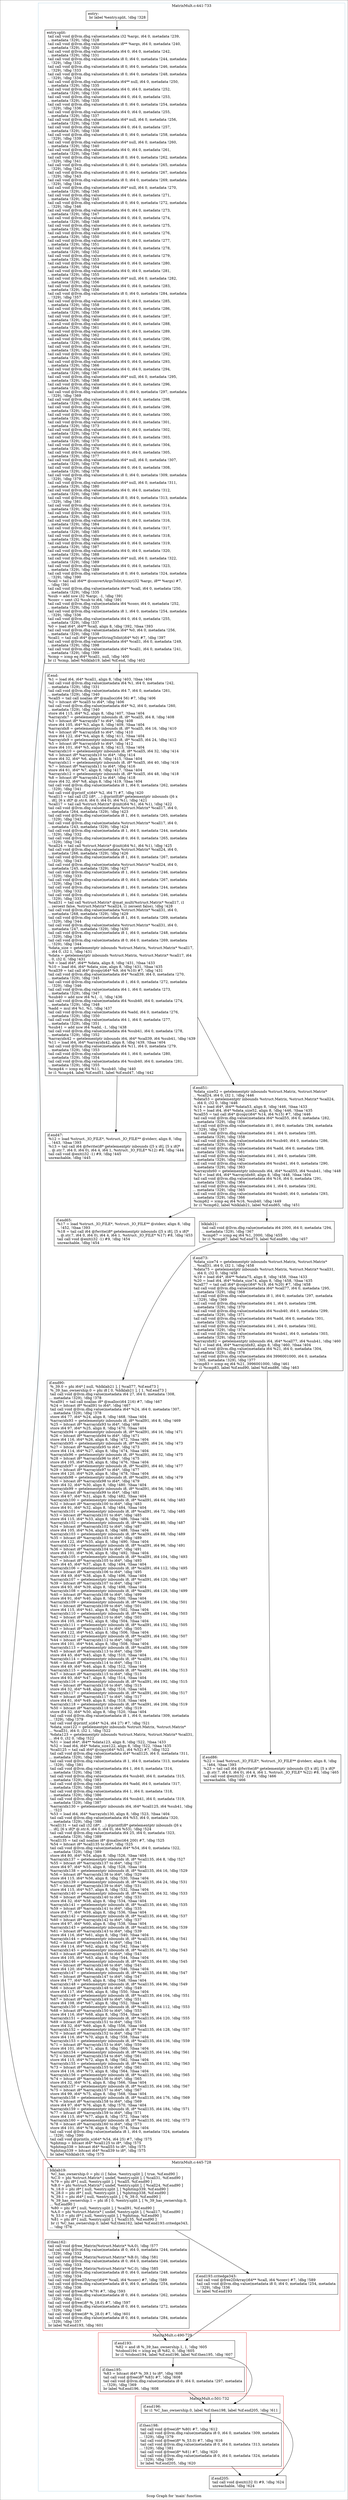 digraph "Scop Graph for 'main' function" {
	label="Scop Graph for 'main' function";

	Node0x9ac31d0 [shape=record,label="{entry:\l  br label %entry.split, !dbg !328\l}"];
	Node0x9ac31d0 -> Node0x9c5b670;
	Node0x9c5b670 [shape=record,label="{entry.split:                                      \l  tail call void @llvm.dbg.value(metadata i32 %argc, i64 0, metadata !239,\l... metadata !329), !dbg !328\l  tail call void @llvm.dbg.value(metadata i8** %args, i64 0, metadata !240,\l... metadata !329), !dbg !330\l  tail call void @llvm.dbg.value(metadata i64 0, i64 0, metadata !242,\l... metadata !329), !dbg !331\l  tail call void @llvm.dbg.value(metadata i8 0, i64 0, metadata !244, metadata\l... !329), !dbg !332\l  tail call void @llvm.dbg.value(metadata i8 0, i64 0, metadata !246, metadata\l... !329), !dbg !333\l  tail call void @llvm.dbg.value(metadata i8 0, i64 0, metadata !248, metadata\l... !329), !dbg !334\l  tail call void @llvm.dbg.value(metadata i64** null, i64 0, metadata !250,\l... metadata !329), !dbg !335\l  tail call void @llvm.dbg.value(metadata i64 0, i64 0, metadata !252,\l... metadata !329), !dbg !335\l  tail call void @llvm.dbg.value(metadata i64 0, i64 0, metadata !253,\l... metadata !329), !dbg !335\l  tail call void @llvm.dbg.value(metadata i8 0, i64 0, metadata !254, metadata\l... !329), !dbg !336\l  tail call void @llvm.dbg.value(metadata i64 0, i64 0, metadata !255,\l... metadata !329), !dbg !337\l  tail call void @llvm.dbg.value(metadata i64* null, i64 0, metadata !256,\l... metadata !329), !dbg !338\l  tail call void @llvm.dbg.value(metadata i64 0, i64 0, metadata !257,\l... metadata !329), !dbg !338\l  tail call void @llvm.dbg.value(metadata i8 0, i64 0, metadata !258, metadata\l... !329), !dbg !339\l  tail call void @llvm.dbg.value(metadata i64* null, i64 0, metadata !260,\l... metadata !329), !dbg !340\l  tail call void @llvm.dbg.value(metadata i64 0, i64 0, metadata !261,\l... metadata !329), !dbg !340\l  tail call void @llvm.dbg.value(metadata i8 0, i64 0, metadata !262, metadata\l... !329), !dbg !341\l  tail call void @llvm.dbg.value(metadata i8 0, i64 0, metadata !265, metadata\l... !329), !dbg !342\l  tail call void @llvm.dbg.value(metadata i8 0, i64 0, metadata !267, metadata\l... !329), !dbg !343\l  tail call void @llvm.dbg.value(metadata i8 0, i64 0, metadata !269, metadata\l... !329), !dbg !344\l  tail call void @llvm.dbg.value(metadata i64* null, i64 0, metadata !270,\l... metadata !329), !dbg !345\l  tail call void @llvm.dbg.value(metadata i64 0, i64 0, metadata !271,\l... metadata !329), !dbg !345\l  tail call void @llvm.dbg.value(metadata i8 0, i64 0, metadata !272, metadata\l... !329), !dbg !346\l  tail call void @llvm.dbg.value(metadata i64 0, i64 0, metadata !273,\l... metadata !329), !dbg !347\l  tail call void @llvm.dbg.value(metadata i64 0, i64 0, metadata !274,\l... metadata !329), !dbg !348\l  tail call void @llvm.dbg.value(metadata i64 0, i64 0, metadata !275,\l... metadata !329), !dbg !349\l  tail call void @llvm.dbg.value(metadata i64 0, i64 0, metadata !276,\l... metadata !329), !dbg !350\l  tail call void @llvm.dbg.value(metadata i64 0, i64 0, metadata !277,\l... metadata !329), !dbg !351\l  tail call void @llvm.dbg.value(metadata i64 0, i64 0, metadata !278,\l... metadata !329), !dbg !352\l  tail call void @llvm.dbg.value(metadata i64 0, i64 0, metadata !279,\l... metadata !329), !dbg !353\l  tail call void @llvm.dbg.value(metadata i64 0, i64 0, metadata !280,\l... metadata !329), !dbg !354\l  tail call void @llvm.dbg.value(metadata i64 0, i64 0, metadata !281,\l... metadata !329), !dbg !355\l  tail call void @llvm.dbg.value(metadata i64* null, i64 0, metadata !282,\l... metadata !329), !dbg !356\l  tail call void @llvm.dbg.value(metadata i64 0, i64 0, metadata !283,\l... metadata !329), !dbg !356\l  tail call void @llvm.dbg.value(metadata i8 0, i64 0, metadata !284, metadata\l... !329), !dbg !357\l  tail call void @llvm.dbg.value(metadata i64 0, i64 0, metadata !285,\l... metadata !329), !dbg !358\l  tail call void @llvm.dbg.value(metadata i64 0, i64 0, metadata !286,\l... metadata !329), !dbg !359\l  tail call void @llvm.dbg.value(metadata i64 0, i64 0, metadata !287,\l... metadata !329), !dbg !360\l  tail call void @llvm.dbg.value(metadata i64 0, i64 0, metadata !288,\l... metadata !329), !dbg !361\l  tail call void @llvm.dbg.value(metadata i64 0, i64 0, metadata !289,\l... metadata !329), !dbg !362\l  tail call void @llvm.dbg.value(metadata i64 0, i64 0, metadata !290,\l... metadata !329), !dbg !363\l  tail call void @llvm.dbg.value(metadata i64 0, i64 0, metadata !291,\l... metadata !329), !dbg !364\l  tail call void @llvm.dbg.value(metadata i64 0, i64 0, metadata !292,\l... metadata !329), !dbg !365\l  tail call void @llvm.dbg.value(metadata i64 0, i64 0, metadata !293,\l... metadata !329), !dbg !366\l  tail call void @llvm.dbg.value(metadata i64 0, i64 0, metadata !294,\l... metadata !329), !dbg !367\l  tail call void @llvm.dbg.value(metadata i64* null, i64 0, metadata !295,\l... metadata !329), !dbg !368\l  tail call void @llvm.dbg.value(metadata i64 0, i64 0, metadata !296,\l... metadata !329), !dbg !368\l  tail call void @llvm.dbg.value(metadata i8 0, i64 0, metadata !297, metadata\l... !329), !dbg !369\l  tail call void @llvm.dbg.value(metadata i64 0, i64 0, metadata !298,\l... metadata !329), !dbg !370\l  tail call void @llvm.dbg.value(metadata i64 0, i64 0, metadata !299,\l... metadata !329), !dbg !371\l  tail call void @llvm.dbg.value(metadata i64 0, i64 0, metadata !300,\l... metadata !329), !dbg !372\l  tail call void @llvm.dbg.value(metadata i64 0, i64 0, metadata !301,\l... metadata !329), !dbg !373\l  tail call void @llvm.dbg.value(metadata i64 0, i64 0, metadata !302,\l... metadata !329), !dbg !374\l  tail call void @llvm.dbg.value(metadata i64 0, i64 0, metadata !303,\l... metadata !329), !dbg !375\l  tail call void @llvm.dbg.value(metadata i64 0, i64 0, metadata !304,\l... metadata !329), !dbg !376\l  tail call void @llvm.dbg.value(metadata i64 0, i64 0, metadata !305,\l... metadata !329), !dbg !377\l  tail call void @llvm.dbg.value(metadata i64* null, i64 0, metadata !307,\l... metadata !329), !dbg !378\l  tail call void @llvm.dbg.value(metadata i64 0, i64 0, metadata !308,\l... metadata !329), !dbg !378\l  tail call void @llvm.dbg.value(metadata i8 0, i64 0, metadata !309, metadata\l... !329), !dbg !379\l  tail call void @llvm.dbg.value(metadata i64* null, i64 0, metadata !311,\l... metadata !329), !dbg !380\l  tail call void @llvm.dbg.value(metadata i64 0, i64 0, metadata !312,\l... metadata !329), !dbg !380\l  tail call void @llvm.dbg.value(metadata i8 0, i64 0, metadata !313, metadata\l... !329), !dbg !381\l  tail call void @llvm.dbg.value(metadata i64 0, i64 0, metadata !314,\l... metadata !329), !dbg !382\l  tail call void @llvm.dbg.value(metadata i64 0, i64 0, metadata !315,\l... metadata !329), !dbg !383\l  tail call void @llvm.dbg.value(metadata i64 0, i64 0, metadata !316,\l... metadata !329), !dbg !384\l  tail call void @llvm.dbg.value(metadata i64 0, i64 0, metadata !317,\l... metadata !329), !dbg !385\l  tail call void @llvm.dbg.value(metadata i64 0, i64 0, metadata !318,\l... metadata !329), !dbg !386\l  tail call void @llvm.dbg.value(metadata i64 0, i64 0, metadata !319,\l... metadata !329), !dbg !387\l  tail call void @llvm.dbg.value(metadata i64 0, i64 0, metadata !320,\l... metadata !329), !dbg !388\l  tail call void @llvm.dbg.value(metadata i64* null, i64 0, metadata !322,\l... metadata !329), !dbg !389\l  tail call void @llvm.dbg.value(metadata i64 0, i64 0, metadata !323,\l... metadata !329), !dbg !389\l  tail call void @llvm.dbg.value(metadata i8 0, i64 0, metadata !324, metadata\l... !329), !dbg !390\l  %call = tail call i64** @convertArgsToIntArray(i32 %argc, i8** %args) #7,\l... !dbg !391\l  tail call void @llvm.dbg.value(metadata i64** %call, i64 0, metadata !250,\l... metadata !329), !dbg !335\l  %sub = add nsw i32 %argc, -1, !dbg !391\l  %conv = sext i32 %sub to i64, !dbg !391\l  tail call void @llvm.dbg.value(metadata i64 %conv, i64 0, metadata !252,\l... metadata !329), !dbg !335\l  tail call void @llvm.dbg.value(metadata i8 1, i64 0, metadata !254, metadata\l... !329), !dbg !336\l  tail call void @llvm.dbg.value(metadata i64 0, i64 0, metadata !255,\l... metadata !329), !dbg !337\l  %0 = load i64*, i64** %call, align 8, !dbg !392, !tbaa !393\l  tail call void @llvm.dbg.value(metadata i64* %0, i64 0, metadata !256,\l... metadata !329), !dbg !338\l  %call1 = tail call i64* @parseStringToInt(i64* %0) #7, !dbg !397\l  tail call void @llvm.dbg.value(metadata i64* %call1, i64 0, metadata !249,\l... metadata !329), !dbg !398\l  tail call void @llvm.dbg.value(metadata i64* %call1, i64 0, metadata !241,\l... metadata !329), !dbg !399\l  %cmp = icmp eq i64* %call1, null, !dbg !400\l  br i1 %cmp, label %blklab19, label %if.end, !dbg !402\l}"];
	Node0x9c5b670 -> Node0x9ae7750;
	Node0x9c5b670 -> Node0x9b1fb00;
	Node0x9ae7750 [shape=record,label="{blklab19:                                         \l  %C_has_ownership.0 = phi i1 [ false, %entry.split ], [ true, %if.end90 ]\l  %C.0 = phi %struct.Matrix* [ undef, %entry.split ], [ %call31, %if.end90 ]\l  %79 = phi i8* [ null, %entry.split ], [ %call5, %if.end90 ]\l  %B.0 = phi %struct.Matrix* [ undef, %entry.split ], [ %call24, %if.end90 ]\l  %_18.0 = phi i8* [ null, %entry.split ], [ %phitmp339, %if.end90 ]\l  %_28.0 = phi i8* [ null, %entry.split ], [ %phitmp338, %if.end90 ]\l  %_39.1 = phi i64* [ null, %entry.split ], [ %_39.0, %if.end90 ]\l  %_39_has_ownership.1 = phi i8 [ 0, %entry.split ], [ %_39_has_ownership.0,\l... %if.end90 ]\l  %80 = phi i8* [ null, %entry.split ], [ %call91, %if.end90 ]\l  %A.0 = phi %struct.Matrix* [ undef, %entry.split ], [ %call17, %if.end90 ]\l  %_53.0 = phi i8* [ null, %entry.split ], [ %phitmp, %if.end90 ]\l  %81 = phi i8* [ null, %entry.split ], [ %call135, %if.end90 ]\l  br i1 %C_has_ownership.0, label %if.then162, label %if.end193.critedge343,\l... !dbg !576\l}"];
	Node0x9ae7750 -> Node0x9b5d510;
	Node0x9ae7750 -> Node0x9abfd80;
	Node0x9b5d510 [shape=record,label="{if.then162:                                       \l  tail call void @free_Matrix(%struct.Matrix* %A.0), !dbg !577\l  tail call void @llvm.dbg.value(metadata i8 0, i64 0, metadata !244, metadata\l... !329), !dbg !332\l  tail call void @free_Matrix(%struct.Matrix* %B.0), !dbg !581\l  tail call void @llvm.dbg.value(metadata i8 0, i64 0, metadata !246, metadata\l... !329), !dbg !333\l  tail call void @free_Matrix(%struct.Matrix* %C.0), !dbg !585\l  tail call void @llvm.dbg.value(metadata i8 0, i64 0, metadata !248, metadata\l... !329), !dbg !334\l  tail call void @free2DArray(i64** %call, i64 %conv) #7, !dbg !589\l  tail call void @llvm.dbg.value(metadata i8 0, i64 0, metadata !254, metadata\l... !329), !dbg !336\l  tail call void @free(i8* %79) #7, !dbg !593\l  tail call void @llvm.dbg.value(metadata i8 0, i64 0, metadata !262, metadata\l... !329), !dbg !341\l  tail call void @free(i8* %_18.0) #7, !dbg !597\l  tail call void @llvm.dbg.value(metadata i8 0, i64 0, metadata !272, metadata\l... !329), !dbg !346\l  tail call void @free(i8* %_28.0) #7, !dbg !601\l  tail call void @llvm.dbg.value(metadata i8 0, i64 0, metadata !284, metadata\l... !329), !dbg !357\l  br label %if.end193, !dbg !601\l}"];
	Node0x9b5d510 -> Node0x9af2bb0;
	Node0x9af2bb0 [shape=record,label="{if.end193:                                        \l  %82 = and i8 %_39_has_ownership.1, 1, !dbg !605\l  %tobool194 = icmp eq i8 %82, 0, !dbg !605\l  br i1 %tobool194, label %if.end196, label %if.then195, !dbg !607\l}"];
	Node0x9af2bb0 -> Node0x9accd80;
	Node0x9af2bb0 -> Node0x9b7c270;
	Node0x9accd80 [shape=record,label="{if.end196:                                        \l  br i1 %C_has_ownership.0, label %if.then198, label %if.end205, !dbg !611\l}"];
	Node0x9accd80 -> Node0x9ab5f70;
	Node0x9accd80 -> Node0x9aa5db0;
	Node0x9ab5f70 [shape=record,label="{if.then198:                                       \l  tail call void @free(i8* %80) #7, !dbg !612\l  tail call void @llvm.dbg.value(metadata i8 0, i64 0, metadata !309, metadata\l... !329), !dbg !379\l  tail call void @free(i8* %_53.0) #7, !dbg !616\l  tail call void @llvm.dbg.value(metadata i8 0, i64 0, metadata !313, metadata\l... !329), !dbg !381\l  tail call void @free(i8* %81) #7, !dbg !620\l  tail call void @llvm.dbg.value(metadata i8 0, i64 0, metadata !324, metadata\l... !329), !dbg !390\l  br label %if.end205, !dbg !620\l}"];
	Node0x9ab5f70 -> Node0x9aa5db0;
	Node0x9aa5db0 [shape=record,label="{if.end205:                                        \l  tail call void @exit(i32 0) #9, !dbg !624\l  unreachable, !dbg !624\l}"];
	Node0x9b7c270 [shape=record,label="{if.then195:                                       \l  %83 = bitcast i64* %_39.1 to i8*, !dbg !608\l  tail call void @free(i8* %83) #7, !dbg !608\l  tail call void @llvm.dbg.value(metadata i8 0, i64 0, metadata !297, metadata\l... !329), !dbg !369\l  br label %if.end196, !dbg !608\l}"];
	Node0x9b7c270 -> Node0x9accd80;
	Node0x9abfd80 [shape=record,label="{if.end193.critedge343:                            \l  tail call void @free2DArray(i64** %call, i64 %conv) #7, !dbg !589\l  tail call void @llvm.dbg.value(metadata i8 0, i64 0, metadata !254, metadata\l... !329), !dbg !336\l  br label %if.end193\l}"];
	Node0x9abfd80 -> Node0x9af2bb0;
	Node0x9b1fb00 [shape=record,label="{if.end:                                           \l  %1 = load i64, i64* %call1, align 8, !dbg !403, !tbaa !404\l  tail call void @llvm.dbg.value(metadata i64 %1, i64 0, metadata !242,\l... metadata !329), !dbg !331\l  tail call void @llvm.dbg.value(metadata i64 7, i64 0, metadata !261,\l... metadata !329), !dbg !340\l  %call5 = tail call noalias i8* @malloc(i64 56) #7, !dbg !406\l  %2 = bitcast i8* %call5 to i64*, !dbg !406\l  tail call void @llvm.dbg.value(metadata i64* %2, i64 0, metadata !260,\l... metadata !329), !dbg !340\l  store i64 115, i64* %2, align 8, !dbg !407, !tbaa !404\l  %arrayidx7 = getelementptr inbounds i8, i8* %call5, i64 8, !dbg !408\l  %3 = bitcast i8* %arrayidx7 to i64*, !dbg !408\l  store i64 105, i64* %3, align 8, !dbg !409, !tbaa !404\l  %arrayidx8 = getelementptr inbounds i8, i8* %call5, i64 16, !dbg !410\l  %4 = bitcast i8* %arrayidx8 to i64*, !dbg !410\l  store i64 122, i64* %4, align 8, !dbg !411, !tbaa !404\l  %arrayidx9 = getelementptr inbounds i8, i8* %call5, i64 24, !dbg !412\l  %5 = bitcast i8* %arrayidx9 to i64*, !dbg !412\l  store i64 101, i64* %5, align 8, !dbg !413, !tbaa !404\l  %arrayidx10 = getelementptr inbounds i8, i8* %call5, i64 32, !dbg !414\l  %6 = bitcast i8* %arrayidx10 to i64*, !dbg !414\l  store i64 32, i64* %6, align 8, !dbg !415, !tbaa !404\l  %arrayidx11 = getelementptr inbounds i8, i8* %call5, i64 40, !dbg !416\l  %7 = bitcast i8* %arrayidx11 to i64*, !dbg !416\l  store i64 61, i64* %7, align 8, !dbg !417, !tbaa !404\l  %arrayidx12 = getelementptr inbounds i8, i8* %call5, i64 48, !dbg !418\l  %8 = bitcast i8* %arrayidx12 to i64*, !dbg !418\l  store i64 32, i64* %8, align 8, !dbg !419, !tbaa !404\l  tail call void @llvm.dbg.value(metadata i8 1, i64 0, metadata !262, metadata\l... !329), !dbg !341\l  tail call void @printf_s(i64* %2, i64 7) #7, !dbg !420\l  %call13 = tail call i32 (i8*, ...) @printf(i8* getelementptr inbounds ([6 x\l... i8], [6 x i8]* @.str.6, i64 0, i64 0), i64 %1), !dbg !421\l  %call17 = tail call %struct.Matrix* @init(i64 %1, i64 %1), !dbg !422\l  tail call void @llvm.dbg.value(metadata %struct.Matrix* %call17, i64 0,\l... metadata !264, metadata !329), !dbg !423\l  tail call void @llvm.dbg.value(metadata i8 1, i64 0, metadata !265, metadata\l... !329), !dbg !342\l  tail call void @llvm.dbg.value(metadata %struct.Matrix* %call17, i64 0,\l... metadata !243, metadata !329), !dbg !424\l  tail call void @llvm.dbg.value(metadata i8 1, i64 0, metadata !244, metadata\l... !329), !dbg !332\l  tail call void @llvm.dbg.value(metadata i8 0, i64 0, metadata !265, metadata\l... !329), !dbg !342\l  %call24 = tail call %struct.Matrix* @init(i64 %1, i64 %1), !dbg !425\l  tail call void @llvm.dbg.value(metadata %struct.Matrix* %call24, i64 0,\l... metadata !266, metadata !329), !dbg !426\l  tail call void @llvm.dbg.value(metadata i8 1, i64 0, metadata !267, metadata\l... !329), !dbg !343\l  tail call void @llvm.dbg.value(metadata %struct.Matrix* %call24, i64 0,\l... metadata !245, metadata !329), !dbg !427\l  tail call void @llvm.dbg.value(metadata i8 1, i64 0, metadata !246, metadata\l... !329), !dbg !333\l  tail call void @llvm.dbg.value(metadata i8 0, i64 0, metadata !267, metadata\l... !329), !dbg !343\l  tail call void @llvm.dbg.value(metadata i8 1, i64 0, metadata !244, metadata\l... !329), !dbg !332\l  tail call void @llvm.dbg.value(metadata i8 1, i64 0, metadata !246, metadata\l... !329), !dbg !333\l  %call31 = tail call %struct.Matrix* @mat_mult(%struct.Matrix* %call17, i1\l... zeroext false, %struct.Matrix* %call24, i1 zeroext false), !dbg !428\l  tail call void @llvm.dbg.value(metadata %struct.Matrix* %call31, i64 0,\l... metadata !268, metadata !329), !dbg !429\l  tail call void @llvm.dbg.value(metadata i8 1, i64 0, metadata !269, metadata\l... !329), !dbg !344\l  tail call void @llvm.dbg.value(metadata %struct.Matrix* %call31, i64 0,\l... metadata !247, metadata !329), !dbg !430\l  tail call void @llvm.dbg.value(metadata i8 1, i64 0, metadata !248, metadata\l... !329), !dbg !334\l  tail call void @llvm.dbg.value(metadata i8 0, i64 0, metadata !269, metadata\l... !329), !dbg !344\l  %data_size = getelementptr inbounds %struct.Matrix, %struct.Matrix* %call17,\l... i64 0, i32 1, !dbg !431\l  %data = getelementptr inbounds %struct.Matrix, %struct.Matrix* %call17, i64\l... 0, i32 0, !dbg !431\l  %9 = load i64*, i64** %data, align 8, !dbg !431, !tbaa !433\l  %10 = load i64, i64* %data_size, align 8, !dbg !431, !tbaa !435\l  %call39 = tail call i64* @copy(i64* %9, i64 %10) #7, !dbg !431\l  tail call void @llvm.dbg.value(metadata i64* %call39, i64 0, metadata !270,\l... metadata !329), !dbg !345\l  tail call void @llvm.dbg.value(metadata i8 1, i64 0, metadata !272, metadata\l... !329), !dbg !346\l  tail call void @llvm.dbg.value(metadata i64 1, i64 0, metadata !273,\l... metadata !329), !dbg !347\l  %sub40 = add nsw i64 %1, -1, !dbg !436\l  tail call void @llvm.dbg.value(metadata i64 %sub40, i64 0, metadata !274,\l... metadata !329), !dbg !348\l  %add = mul i64 %1, %1, !dbg !437\l  tail call void @llvm.dbg.value(metadata i64 %add, i64 0, metadata !276,\l... metadata !329), !dbg !350\l  tail call void @llvm.dbg.value(metadata i64 1, i64 0, metadata !277,\l... metadata !329), !dbg !351\l  %sub41 = add nsw i64 %add, -1, !dbg !438\l  tail call void @llvm.dbg.value(metadata i64 %sub41, i64 0, metadata !278,\l... metadata !329), !dbg !352\l  %arrayidx42 = getelementptr inbounds i64, i64* %call39, i64 %sub41, !dbg !439\l  %11 = load i64, i64* %arrayidx42, align 8, !dbg !439, !tbaa !404\l  tail call void @llvm.dbg.value(metadata i64 %11, i64 0, metadata !279,\l... metadata !329), !dbg !353\l  tail call void @llvm.dbg.value(metadata i64 1, i64 0, metadata !280,\l... metadata !329), !dbg !354\l  tail call void @llvm.dbg.value(metadata i64 %sub40, i64 0, metadata !281,\l... metadata !329), !dbg !355\l  %cmp44 = icmp eq i64 %11, %sub40, !dbg !440\l  br i1 %cmp44, label %if.end51, label %if.end47, !dbg !442\l}"];
	Node0x9b1fb00 -> Node0x9acfbc0;
	Node0x9b1fb00 -> Node0x9c10080;
	Node0x9acfbc0 [shape=record,label="{if.end51:                                         \l  %data_size52 = getelementptr inbounds %struct.Matrix, %struct.Matrix*\l... %call24, i64 0, i32 1, !dbg !446\l  %data53 = getelementptr inbounds %struct.Matrix, %struct.Matrix* %call24,\l... i64 0, i32 0, !dbg !446\l  %14 = load i64*, i64** %data53, align 8, !dbg !446, !tbaa !433\l  %15 = load i64, i64* %data_size52, align 8, !dbg !446, !tbaa !435\l  %call55 = tail call i64* @copy(i64* %14, i64 %15) #7, !dbg !446\l  tail call void @llvm.dbg.value(metadata i64* %call55, i64 0, metadata !282,\l... metadata !329), !dbg !356\l  tail call void @llvm.dbg.value(metadata i8 1, i64 0, metadata !284, metadata\l... !329), !dbg !357\l  tail call void @llvm.dbg.value(metadata i64 1, i64 0, metadata !285,\l... metadata !329), !dbg !358\l  tail call void @llvm.dbg.value(metadata i64 %sub40, i64 0, metadata !286,\l... metadata !329), !dbg !359\l  tail call void @llvm.dbg.value(metadata i64 %add, i64 0, metadata !288,\l... metadata !329), !dbg !361\l  tail call void @llvm.dbg.value(metadata i64 1, i64 0, metadata !289,\l... metadata !329), !dbg !362\l  tail call void @llvm.dbg.value(metadata i64 %sub41, i64 0, metadata !290,\l... metadata !329), !dbg !363\l  %arrayidx60 = getelementptr inbounds i64, i64* %call55, i64 %sub41, !dbg !448\l  %16 = load i64, i64* %arrayidx60, align 8, !dbg !448, !tbaa !404\l  tail call void @llvm.dbg.value(metadata i64 %16, i64 0, metadata !291,\l... metadata !329), !dbg !364\l  tail call void @llvm.dbg.value(metadata i64 1, i64 0, metadata !292,\l... metadata !329), !dbg !365\l  tail call void @llvm.dbg.value(metadata i64 %sub40, i64 0, metadata !293,\l... metadata !329), !dbg !366\l  %cmp62 = icmp eq i64 %16, %sub40, !dbg !449\l  br i1 %cmp62, label %blklab21, label %if.end65, !dbg !451\l}"];
	Node0x9acfbc0 -> Node0x9b1bda0;
	Node0x9acfbc0 -> Node0x9b01f90;
	Node0x9b1bda0 [shape=record,label="{blklab21:                                         \l  tail call void @llvm.dbg.value(metadata i64 2000, i64 0, metadata !294,\l... metadata !329), !dbg !367\l  %cmp67 = icmp eq i64 %1, 2000, !dbg !455\l  br i1 %cmp67, label %if.end73, label %if.end90, !dbg !457\l}"];
	Node0x9b1bda0 -> Node0x9ad0d50;
	Node0x9b1bda0 -> Node0x9aca630;
	Node0x9ad0d50 [shape=record,label="{if.end73:                                         \l  %data_size74 = getelementptr inbounds %struct.Matrix, %struct.Matrix*\l... %call31, i64 0, i32 1, !dbg !458\l  %data75 = getelementptr inbounds %struct.Matrix, %struct.Matrix* %call31,\l... i64 0, i32 0, !dbg !458\l  %19 = load i64*, i64** %data75, align 8, !dbg !458, !tbaa !433\l  %20 = load i64, i64* %data_size74, align 8, !dbg !458, !tbaa !435\l  %call77 = tail call i64* @copy(i64* %19, i64 %20) #7, !dbg !458\l  tail call void @llvm.dbg.value(metadata i64* %call77, i64 0, metadata !295,\l... metadata !329), !dbg !368\l  tail call void @llvm.dbg.value(metadata i8 1, i64 0, metadata !297, metadata\l... !329), !dbg !369\l  tail call void @llvm.dbg.value(metadata i64 1, i64 0, metadata !298,\l... metadata !329), !dbg !370\l  tail call void @llvm.dbg.value(metadata i64 %sub40, i64 0, metadata !299,\l... metadata !329), !dbg !371\l  tail call void @llvm.dbg.value(metadata i64 %add, i64 0, metadata !301,\l... metadata !329), !dbg !373\l  tail call void @llvm.dbg.value(metadata i64 1, i64 0, metadata !302,\l... metadata !329), !dbg !374\l  tail call void @llvm.dbg.value(metadata i64 %sub41, i64 0, metadata !303,\l... metadata !329), !dbg !375\l  %arrayidx82 = getelementptr inbounds i64, i64* %call77, i64 %sub41, !dbg !460\l  %21 = load i64, i64* %arrayidx82, align 8, !dbg !460, !tbaa !404\l  tail call void @llvm.dbg.value(metadata i64 %21, i64 0, metadata !304,\l... metadata !329), !dbg !376\l  tail call void @llvm.dbg.value(metadata i64 3996001000, i64 0, metadata\l... !305, metadata !329), !dbg !377\l  %cmp83 = icmp eq i64 %21, 3996001000, !dbg !461\l  br i1 %cmp83, label %if.end90, label %if.end86, !dbg !463\l}"];
	Node0x9ad0d50 -> Node0x9aca630;
	Node0x9ad0d50 -> Node0x9b81c20;
	Node0x9aca630 [shape=record,label="{if.end90:                                         \l  %_39.0 = phi i64* [ null, %blklab21 ], [ %call77, %if.end73 ]\l  %_39_has_ownership.0 = phi i8 [ 0, %blklab21 ], [ 1, %if.end73 ]\l  tail call void @llvm.dbg.value(metadata i64 27, i64 0, metadata !308,\l... metadata !329), !dbg !378\l  %call91 = tail call noalias i8* @malloc(i64 216) #7, !dbg !467\l  %24 = bitcast i8* %call91 to i64*, !dbg !467\l  tail call void @llvm.dbg.value(metadata i64* %24, i64 0, metadata !307,\l... metadata !329), !dbg !378\l  store i64 77, i64* %24, align 8, !dbg !468, !tbaa !404\l  %arrayidx93 = getelementptr inbounds i8, i8* %call91, i64 8, !dbg !469\l  %25 = bitcast i8* %arrayidx93 to i64*, !dbg !469\l  store i64 97, i64* %25, align 8, !dbg !470, !tbaa !404\l  %arrayidx94 = getelementptr inbounds i8, i8* %call91, i64 16, !dbg !471\l  %26 = bitcast i8* %arrayidx94 to i64*, !dbg !471\l  store i64 116, i64* %26, align 8, !dbg !472, !tbaa !404\l  %arrayidx95 = getelementptr inbounds i8, i8* %call91, i64 24, !dbg !473\l  %27 = bitcast i8* %arrayidx95 to i64*, !dbg !473\l  store i64 114, i64* %27, align 8, !dbg !474, !tbaa !404\l  %arrayidx96 = getelementptr inbounds i8, i8* %call91, i64 32, !dbg !475\l  %28 = bitcast i8* %arrayidx96 to i64*, !dbg !475\l  store i64 105, i64* %28, align 8, !dbg !476, !tbaa !404\l  %arrayidx97 = getelementptr inbounds i8, i8* %call91, i64 40, !dbg !477\l  %29 = bitcast i8* %arrayidx97 to i64*, !dbg !477\l  store i64 120, i64* %29, align 8, !dbg !478, !tbaa !404\l  %arrayidx98 = getelementptr inbounds i8, i8* %call91, i64 48, !dbg !479\l  %30 = bitcast i8* %arrayidx98 to i64*, !dbg !479\l  store i64 32, i64* %30, align 8, !dbg !480, !tbaa !404\l  %arrayidx99 = getelementptr inbounds i8, i8* %call91, i64 56, !dbg !481\l  %31 = bitcast i8* %arrayidx99 to i64*, !dbg !481\l  store i64 67, i64* %31, align 8, !dbg !482, !tbaa !404\l  %arrayidx100 = getelementptr inbounds i8, i8* %call91, i64 64, !dbg !483\l  %32 = bitcast i8* %arrayidx100 to i64*, !dbg !483\l  store i64 91, i64* %32, align 8, !dbg !484, !tbaa !404\l  %arrayidx101 = getelementptr inbounds i8, i8* %call91, i64 72, !dbg !485\l  %33 = bitcast i8* %arrayidx101 to i64*, !dbg !485\l  store i64 115, i64* %33, align 8, !dbg !486, !tbaa !404\l  %arrayidx102 = getelementptr inbounds i8, i8* %call91, i64 80, !dbg !487\l  %34 = bitcast i8* %arrayidx102 to i64*, !dbg !487\l  store i64 105, i64* %34, align 8, !dbg !488, !tbaa !404\l  %arrayidx103 = getelementptr inbounds i8, i8* %call91, i64 88, !dbg !489\l  %35 = bitcast i8* %arrayidx103 to i64*, !dbg !489\l  store i64 122, i64* %35, align 8, !dbg !490, !tbaa !404\l  %arrayidx104 = getelementptr inbounds i8, i8* %call91, i64 96, !dbg !491\l  %36 = bitcast i8* %arrayidx104 to i64*, !dbg !491\l  store i64 101, i64* %36, align 8, !dbg !492, !tbaa !404\l  %arrayidx105 = getelementptr inbounds i8, i8* %call91, i64 104, !dbg !493\l  %37 = bitcast i8* %arrayidx105 to i64*, !dbg !493\l  store i64 45, i64* %37, align 8, !dbg !494, !tbaa !404\l  %arrayidx106 = getelementptr inbounds i8, i8* %call91, i64 112, !dbg !495\l  %38 = bitcast i8* %arrayidx106 to i64*, !dbg !495\l  store i64 49, i64* %38, align 8, !dbg !496, !tbaa !404\l  %arrayidx107 = getelementptr inbounds i8, i8* %call91, i64 120, !dbg !497\l  %39 = bitcast i8* %arrayidx107 to i64*, !dbg !497\l  store i64 93, i64* %39, align 8, !dbg !498, !tbaa !404\l  %arrayidx108 = getelementptr inbounds i8, i8* %call91, i64 128, !dbg !499\l  %40 = bitcast i8* %arrayidx108 to i64*, !dbg !499\l  store i64 91, i64* %40, align 8, !dbg !500, !tbaa !404\l  %arrayidx109 = getelementptr inbounds i8, i8* %call91, i64 136, !dbg !501\l  %41 = bitcast i8* %arrayidx109 to i64*, !dbg !501\l  store i64 115, i64* %41, align 8, !dbg !502, !tbaa !404\l  %arrayidx110 = getelementptr inbounds i8, i8* %call91, i64 144, !dbg !503\l  %42 = bitcast i8* %arrayidx110 to i64*, !dbg !503\l  store i64 105, i64* %42, align 8, !dbg !504, !tbaa !404\l  %arrayidx111 = getelementptr inbounds i8, i8* %call91, i64 152, !dbg !505\l  %43 = bitcast i8* %arrayidx111 to i64*, !dbg !505\l  store i64 122, i64* %43, align 8, !dbg !506, !tbaa !404\l  %arrayidx112 = getelementptr inbounds i8, i8* %call91, i64 160, !dbg !507\l  %44 = bitcast i8* %arrayidx112 to i64*, !dbg !507\l  store i64 101, i64* %44, align 8, !dbg !508, !tbaa !404\l  %arrayidx113 = getelementptr inbounds i8, i8* %call91, i64 168, !dbg !509\l  %45 = bitcast i8* %arrayidx113 to i64*, !dbg !509\l  store i64 45, i64* %45, align 8, !dbg !510, !tbaa !404\l  %arrayidx114 = getelementptr inbounds i8, i8* %call91, i64 176, !dbg !511\l  %46 = bitcast i8* %arrayidx114 to i64*, !dbg !511\l  store i64 49, i64* %46, align 8, !dbg !512, !tbaa !404\l  %arrayidx115 = getelementptr inbounds i8, i8* %call91, i64 184, !dbg !513\l  %47 = bitcast i8* %arrayidx115 to i64*, !dbg !513\l  store i64 93, i64* %47, align 8, !dbg !514, !tbaa !404\l  %arrayidx116 = getelementptr inbounds i8, i8* %call91, i64 192, !dbg !515\l  %48 = bitcast i8* %arrayidx116 to i64*, !dbg !515\l  store i64 32, i64* %48, align 8, !dbg !516, !tbaa !404\l  %arrayidx117 = getelementptr inbounds i8, i8* %call91, i64 200, !dbg !517\l  %49 = bitcast i8* %arrayidx117 to i64*, !dbg !517\l  store i64 61, i64* %49, align 8, !dbg !518, !tbaa !404\l  %arrayidx118 = getelementptr inbounds i8, i8* %call91, i64 208, !dbg !519\l  %50 = bitcast i8* %arrayidx118 to i64*, !dbg !519\l  store i64 32, i64* %50, align 8, !dbg !520, !tbaa !404\l  tail call void @llvm.dbg.value(metadata i8 1, i64 0, metadata !309, metadata\l... !329), !dbg !379\l  tail call void @printf_s(i64* %24, i64 27) #7, !dbg !521\l  %data_size122 = getelementptr inbounds %struct.Matrix, %struct.Matrix*\l... %call31, i64 0, i32 1, !dbg !522\l  %data123 = getelementptr inbounds %struct.Matrix, %struct.Matrix* %call31,\l... i64 0, i32 0, !dbg !522\l  %51 = load i64*, i64** %data123, align 8, !dbg !522, !tbaa !433\l  %52 = load i64, i64* %data_size122, align 8, !dbg !522, !tbaa !435\l  %call125 = tail call i64* @copy(i64* %51, i64 %52) #7, !dbg !522\l  tail call void @llvm.dbg.value(metadata i64* %call125, i64 0, metadata !311,\l... metadata !329), !dbg !380\l  tail call void @llvm.dbg.value(metadata i8 1, i64 0, metadata !313, metadata\l... !329), !dbg !381\l  tail call void @llvm.dbg.value(metadata i64 1, i64 0, metadata !314,\l... metadata !329), !dbg !382\l  tail call void @llvm.dbg.value(metadata i64 %sub40, i64 0, metadata !315,\l... metadata !329), !dbg !383\l  tail call void @llvm.dbg.value(metadata i64 %add, i64 0, metadata !317,\l... metadata !329), !dbg !385\l  tail call void @llvm.dbg.value(metadata i64 1, i64 0, metadata !318,\l... metadata !329), !dbg !386\l  tail call void @llvm.dbg.value(metadata i64 %sub41, i64 0, metadata !319,\l... metadata !329), !dbg !387\l  %arrayidx130 = getelementptr inbounds i64, i64* %call125, i64 %sub41, !dbg\l... !523\l  %53 = load i64, i64* %arrayidx130, align 8, !dbg !523, !tbaa !404\l  tail call void @llvm.dbg.value(metadata i64 %53, i64 0, metadata !320,\l... metadata !329), !dbg !388\l  %call131 = tail call i32 (i8*, ...) @printf(i8* getelementptr inbounds ([6 x\l... i8], [6 x i8]* @.str.6, i64 0, i64 0), i64 %53), !dbg !524\l  tail call void @llvm.dbg.value(metadata i64 25, i64 0, metadata !323,\l... metadata !329), !dbg !389\l  %call135 = tail call noalias i8* @malloc(i64 200) #7, !dbg !525\l  %54 = bitcast i8* %call135 to i64*, !dbg !525\l  tail call void @llvm.dbg.value(metadata i64* %54, i64 0, metadata !322,\l... metadata !329), !dbg !389\l  store i64 80, i64* %54, align 8, !dbg !526, !tbaa !404\l  %arrayidx137 = getelementptr inbounds i8, i8* %call135, i64 8, !dbg !527\l  %55 = bitcast i8* %arrayidx137 to i64*, !dbg !527\l  store i64 97, i64* %55, align 8, !dbg !528, !tbaa !404\l  %arrayidx138 = getelementptr inbounds i8, i8* %call135, i64 16, !dbg !529\l  %56 = bitcast i8* %arrayidx138 to i64*, !dbg !529\l  store i64 115, i64* %56, align 8, !dbg !530, !tbaa !404\l  %arrayidx139 = getelementptr inbounds i8, i8* %call135, i64 24, !dbg !531\l  %57 = bitcast i8* %arrayidx139 to i64*, !dbg !531\l  store i64 115, i64* %57, align 8, !dbg !532, !tbaa !404\l  %arrayidx140 = getelementptr inbounds i8, i8* %call135, i64 32, !dbg !533\l  %58 = bitcast i8* %arrayidx140 to i64*, !dbg !533\l  store i64 32, i64* %58, align 8, !dbg !534, !tbaa !404\l  %arrayidx141 = getelementptr inbounds i8, i8* %call135, i64 40, !dbg !535\l  %59 = bitcast i8* %arrayidx141 to i64*, !dbg !535\l  store i64 77, i64* %59, align 8, !dbg !536, !tbaa !404\l  %arrayidx142 = getelementptr inbounds i8, i8* %call135, i64 48, !dbg !537\l  %60 = bitcast i8* %arrayidx142 to i64*, !dbg !537\l  store i64 97, i64* %60, align 8, !dbg !538, !tbaa !404\l  %arrayidx143 = getelementptr inbounds i8, i8* %call135, i64 56, !dbg !539\l  %61 = bitcast i8* %arrayidx143 to i64*, !dbg !539\l  store i64 116, i64* %61, align 8, !dbg !540, !tbaa !404\l  %arrayidx144 = getelementptr inbounds i8, i8* %call135, i64 64, !dbg !541\l  %62 = bitcast i8* %arrayidx144 to i64*, !dbg !541\l  store i64 114, i64* %62, align 8, !dbg !542, !tbaa !404\l  %arrayidx145 = getelementptr inbounds i8, i8* %call135, i64 72, !dbg !543\l  %63 = bitcast i8* %arrayidx145 to i64*, !dbg !543\l  store i64 105, i64* %63, align 8, !dbg !544, !tbaa !404\l  %arrayidx146 = getelementptr inbounds i8, i8* %call135, i64 80, !dbg !545\l  %64 = bitcast i8* %arrayidx146 to i64*, !dbg !545\l  store i64 120, i64* %64, align 8, !dbg !546, !tbaa !404\l  %arrayidx147 = getelementptr inbounds i8, i8* %call135, i64 88, !dbg !547\l  %65 = bitcast i8* %arrayidx147 to i64*, !dbg !547\l  store i64 77, i64* %65, align 8, !dbg !548, !tbaa !404\l  %arrayidx148 = getelementptr inbounds i8, i8* %call135, i64 96, !dbg !549\l  %66 = bitcast i8* %arrayidx148 to i64*, !dbg !549\l  store i64 117, i64* %66, align 8, !dbg !550, !tbaa !404\l  %arrayidx149 = getelementptr inbounds i8, i8* %call135, i64 104, !dbg !551\l  %67 = bitcast i8* %arrayidx149 to i64*, !dbg !551\l  store i64 108, i64* %67, align 8, !dbg !552, !tbaa !404\l  %arrayidx150 = getelementptr inbounds i8, i8* %call135, i64 112, !dbg !553\l  %68 = bitcast i8* %arrayidx150 to i64*, !dbg !553\l  store i64 116, i64* %68, align 8, !dbg !554, !tbaa !404\l  %arrayidx151 = getelementptr inbounds i8, i8* %call135, i64 120, !dbg !555\l  %69 = bitcast i8* %arrayidx151 to i64*, !dbg !555\l  store i64 32, i64* %69, align 8, !dbg !556, !tbaa !404\l  %arrayidx152 = getelementptr inbounds i8, i8* %call135, i64 128, !dbg !557\l  %70 = bitcast i8* %arrayidx152 to i64*, !dbg !557\l  store i64 116, i64* %70, align 8, !dbg !558, !tbaa !404\l  %arrayidx153 = getelementptr inbounds i8, i8* %call135, i64 136, !dbg !559\l  %71 = bitcast i8* %arrayidx153 to i64*, !dbg !559\l  store i64 101, i64* %71, align 8, !dbg !560, !tbaa !404\l  %arrayidx154 = getelementptr inbounds i8, i8* %call135, i64 144, !dbg !561\l  %72 = bitcast i8* %arrayidx154 to i64*, !dbg !561\l  store i64 115, i64* %72, align 8, !dbg !562, !tbaa !404\l  %arrayidx155 = getelementptr inbounds i8, i8* %call135, i64 152, !dbg !563\l  %73 = bitcast i8* %arrayidx155 to i64*, !dbg !563\l  store i64 116, i64* %73, align 8, !dbg !564, !tbaa !404\l  %arrayidx156 = getelementptr inbounds i8, i8* %call135, i64 160, !dbg !565\l  %74 = bitcast i8* %arrayidx156 to i64*, !dbg !565\l  store i64 32, i64* %74, align 8, !dbg !566, !tbaa !404\l  %arrayidx157 = getelementptr inbounds i8, i8* %call135, i64 168, !dbg !567\l  %75 = bitcast i8* %arrayidx157 to i64*, !dbg !567\l  store i64 99, i64* %75, align 8, !dbg !568, !tbaa !404\l  %arrayidx158 = getelementptr inbounds i8, i8* %call135, i64 176, !dbg !569\l  %76 = bitcast i8* %arrayidx158 to i64*, !dbg !569\l  store i64 97, i64* %76, align 8, !dbg !570, !tbaa !404\l  %arrayidx159 = getelementptr inbounds i8, i8* %call135, i64 184, !dbg !571\l  %77 = bitcast i8* %arrayidx159 to i64*, !dbg !571\l  store i64 115, i64* %77, align 8, !dbg !572, !tbaa !404\l  %arrayidx160 = getelementptr inbounds i8, i8* %call135, i64 192, !dbg !573\l  %78 = bitcast i8* %arrayidx160 to i64*, !dbg !573\l  store i64 101, i64* %78, align 8, !dbg !574, !tbaa !404\l  tail call void @llvm.dbg.value(metadata i8 1, i64 0, metadata !324, metadata\l... !329), !dbg !390\l  tail call void @println_s(i64* %54, i64 25) #7, !dbg !575\l  %phitmp = bitcast i64* %call125 to i8*, !dbg !575\l  %phitmp338 = bitcast i64* %call55 to i8*, !dbg !575\l  %phitmp339 = bitcast i64* %call39 to i8*, !dbg !575\l  br label %blklab19, !dbg !575\l}"];
	Node0x9aca630 -> Node0x9ae7750;
	Node0x9b81c20 [shape=record,label="{if.end86:                                         \l  %22 = load %struct._IO_FILE*, %struct._IO_FILE** @stderr, align 8, !dbg\l... !464, !tbaa !393\l  %23 = tail call i64 @fwrite(i8* getelementptr inbounds ([5 x i8], [5 x i8]*\l... @.str.7, i64 0, i64 0), i64 4, i64 1, %struct._IO_FILE* %22) #8, !dbg !465\l  tail call void @exit(i32 -1) #9, !dbg !466\l  unreachable, !dbg !466\l}"];
	Node0x9b01f90 [shape=record,label="{if.end65:                                         \l  %17 = load %struct._IO_FILE*, %struct._IO_FILE** @stderr, align 8, !dbg\l... !452, !tbaa !393\l  %18 = tail call i64 @fwrite(i8* getelementptr inbounds ([5 x i8], [5 x i8]*\l... @.str.7, i64 0, i64 0), i64 4, i64 1, %struct._IO_FILE* %17) #8, !dbg !453\l  tail call void @exit(i32 -1) #9, !dbg !454\l  unreachable, !dbg !454\l}"];
	Node0x9c10080 [shape=record,label="{if.end47:                                         \l  %12 = load %struct._IO_FILE*, %struct._IO_FILE** @stderr, align 8, !dbg\l... !443, !tbaa !393\l  %13 = tail call i64 @fwrite(i8* getelementptr inbounds ([5 x i8], [5 x i8]*\l... @.str.7, i64 0, i64 0), i64 4, i64 1, %struct._IO_FILE* %12) #8, !dbg !444\l  tail call void @exit(i32 -1) #9, !dbg !445\l  unreachable, !dbg !445\l}"];
	colorscheme = "paired12"
        subgraph cluster_0x9b15660 {
          label = "MatrixMult.c:441-733
";
          style = solid;
          color = 1
          subgraph cluster_0x9b26fc0 {
            label = "MatrixMult.c:445-728
";
            style = solid;
            color = 6
            Node0x9ae7750;
            Node0x9b5d510;
            Node0x9abfd80;
          }
          subgraph cluster_0x9b25530 {
            label = "MatrixMult.c:490-729
";
            style = solid;
            color = 6
            Node0x9af2bb0;
            Node0x9b7c270;
          }
          subgraph cluster_0x9b0d500 {
            label = "MatrixMult.c:501-732
";
            style = solid;
            color = 6
            Node0x9accd80;
            Node0x9ab5f70;
          }
          Node0x9ac31d0;
          Node0x9c5b670;
          Node0x9aa5db0;
          Node0x9b1fb00;
          Node0x9acfbc0;
          Node0x9b1bda0;
          Node0x9ad0d50;
          Node0x9aca630;
          Node0x9b81c20;
          Node0x9b01f90;
          Node0x9c10080;
        }
}

